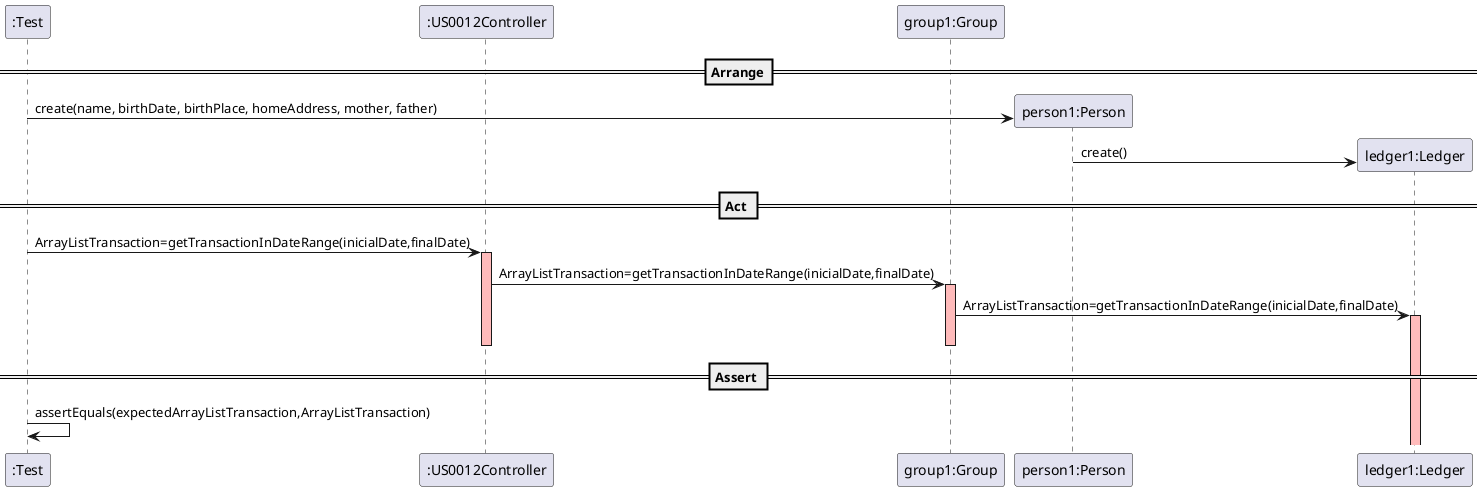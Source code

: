 @startuml
create ":Test"

==Arrange==
create ":US0012Controller"
create "group1:Group"


create "person1:Person"
":Test" -> "person1:Person" : create(name, birthDate, birthPlace, homeAddress, mother, father)

create "ledger1:Ledger"
"person1:Person" -> "ledger1:Ledger" : create()

== Act ==

":Test" -> ":US0012Controller" : ArrayListTransaction=getTransactionInDateRange(inicialDate,finalDate)
activate ":US0012Controller"  #FFBBBB

":US0012Controller" -> "group1:Group" : ArrayListTransaction=getTransactionInDateRange(inicialDate,finalDate)
activate "group1:Group"  #FFBBBB

"group1:Group" -> "ledger1:Ledger" : ArrayListTransaction=getTransactionInDateRange(inicialDate,finalDate)
activate "ledger1:Ledger"  #FFBBBB



deactivate "group1:Group"  #FFBBBB
deactivate ":US0012Controller"  #FFBBBB

== Assert ==

":Test" -> ":Test" : assertEquals(expectedArrayListTransaction,ArrayListTransaction)

@enduml